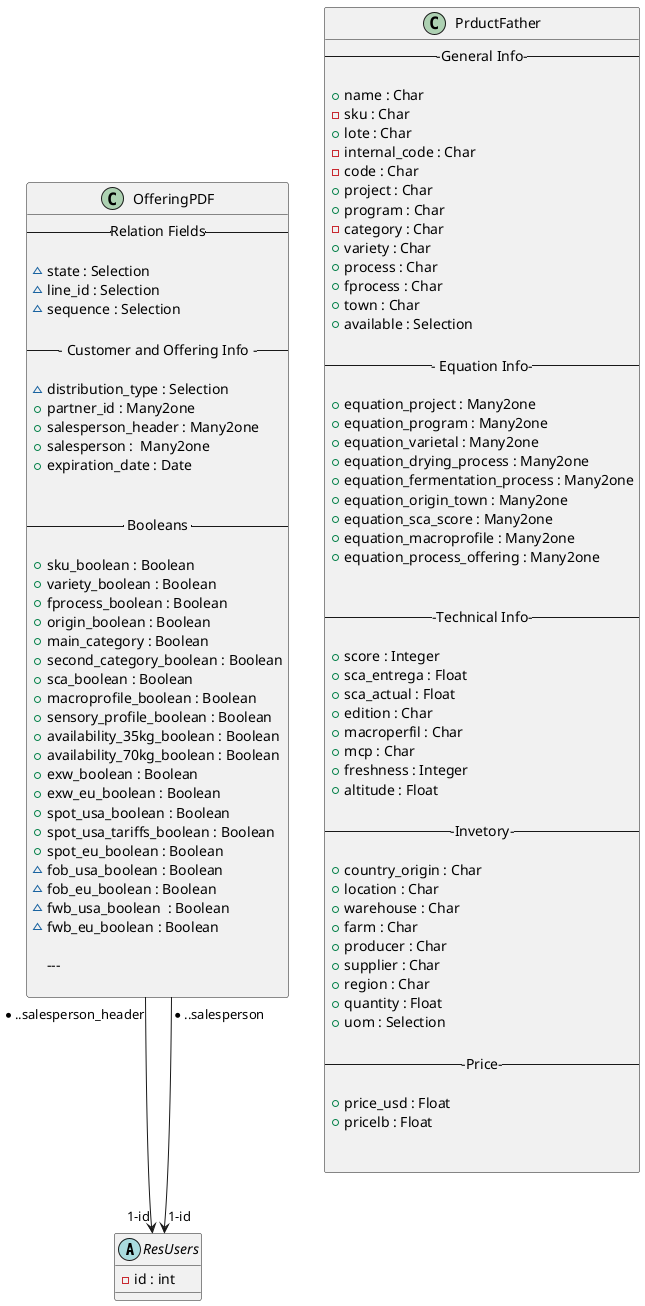 @startuml offering

' Mi orden de variables simepre seguira de ahora en adelante de esta formam
' Codigo
' Proyecto
' Programa o Categoria
' Variedad
' Procesos o procesos 
' Orgien
' Categorias de Portafolio
' Sca
' macroperfil
' sensory
' disponibilidad
' precios


abstract class ResUsers{
    - id : int
}


class OfferingPDF {
    ----Relation Fields----

    ~ state : Selection
    ~ line_id : Selection
    ~ sequence : Selection

    --- Customer and Offering Info ---

    ~ distribution_type : Selection
    + partner_id : Many2one
    + salesperson_header : Many2one
    + salesperson :  Many2one
    + expiration_date : Date 


    ---- Booleans ----

    + sku_boolean : Boolean
    + variety_boolean : Boolean
    + fprocess_boolean : Boolean
    + origin_boolean : Boolean
    + main_category : Boolean
    + second_category_boolean : Boolean
    + sca_boolean : Boolean
    + macroprofile_boolean : Boolean
    + sensory_profile_boolean : Boolean
    + availability_35kg_boolean : Boolean
    + availability_70kg_boolean : Boolean
    + exw_boolean : Boolean
    + exw_eu_boolean : Boolean
    + spot_usa_boolean : Boolean 
    + spot_usa_tariffs_boolean : Boolean
    + spot_eu_boolean : Boolean
    ~ fob_usa_boolean : Boolean 
    ~ fob_eu_boolean : Boolean 
    ~ fwb_usa_boolean  : Boolean
    ~ fwb_eu_boolean : Boolean

    ---     

}

OfferingPDF "*..salesperson_header" --> "1-id" ResUsers 
OfferingPDF "*..salesperson" --> "1-id" ResUsers  


class   PrductFather{
    ---General Info---

    + name : Char
    - sku : Char
    + lote : Char
    - internal_code : Char
    - code : Char
    + project : Char 
    + program : Char
    - category : Char
    + variety : Char
    + process : Char
    + fprocess : Char
    + town : Char
    + available : Selection

    --- Equation Info---

    + equation_project : Many2one
    + equation_program : Many2one
    + equation_varietal : Many2one
    + equation_drying_process : Many2one
    + equation_fermentation_process : Many2one
    + equation_origin_town : Many2one
    + equation_sca_score : Many2one
    + equation_macroprofile : Many2one
    + equation_process_offering : Many2one


    ---Technical Info---

    + score : Integer 
    + sca_entrega : Float 
    + sca_actual : Float 
    + edition : Char 
    + macroperfil : Char 
    + mcp : Char
    + freshness : Integer
    + altitude : Float

    ---Invetory---

    + country_origin : Char
    + location : Char
    + warehouse : Char
    + farm : Char
    + producer : Char
    + supplier : Char
    + region : Char 
    + quantity : Float
    + uom : Selection 

    ---Price---

    + price_usd : Float  
    + pricelb : Float 


}

@enduml
